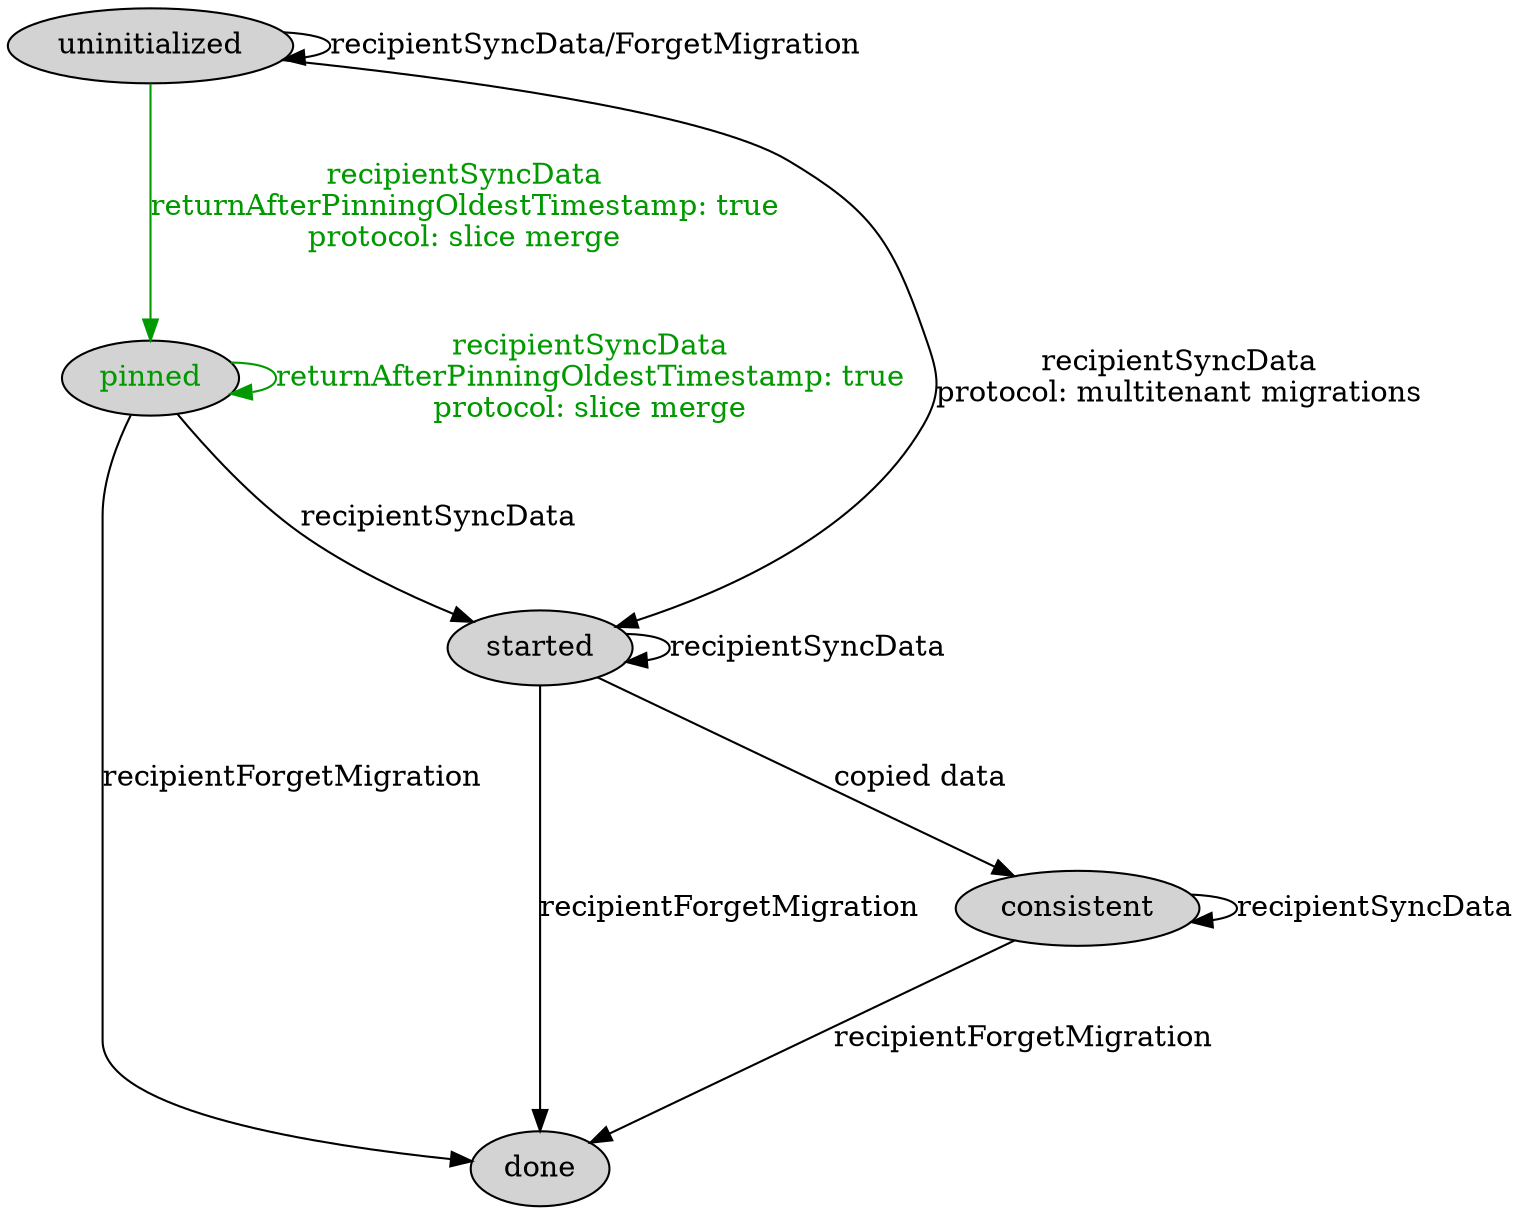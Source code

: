 digraph G {
	node [style=filled];
	edge [minlen=2];
    b0 [label="uninitialized"];
    b5 [label="pinned", fontcolor="#009900"];
    b1 [label="started"];
    b2 [label="consistent"];
    b4 [label="done"];
    b0 -> b0 [label="recipientSyncData/ForgetMigration"];
    b0 -> b1 [label="recipientSyncData\nprotocol: multitenant migrations", weight=0];
    b0 -> b5 [label="recipientSyncData\nreturnAfterPinningOldestTimestamp: true\nprotocol: slice merge"; color="#009900"; fontcolor="#009900"];
    b5 -> b1 [label="recipientSyncData"];
    b5 -> b4 [label="recipientForgetMigration"];
    b5 -> b5 [label="recipientSyncData\nreturnAfterPinningOldestTimestamp: true\nprotocol: slice merge"; color="#009900"; fontcolor="#009900"];
    b1 -> b2 [label="copied data"];
    b1 -> b1 [label="recipientSyncData"];
    b1 -> b4 [label="recipientForgetMigration"];
    b2 -> b2 [label="recipientSyncData"];
    b2 -> b4 [label="recipientForgetMigration"];
}
